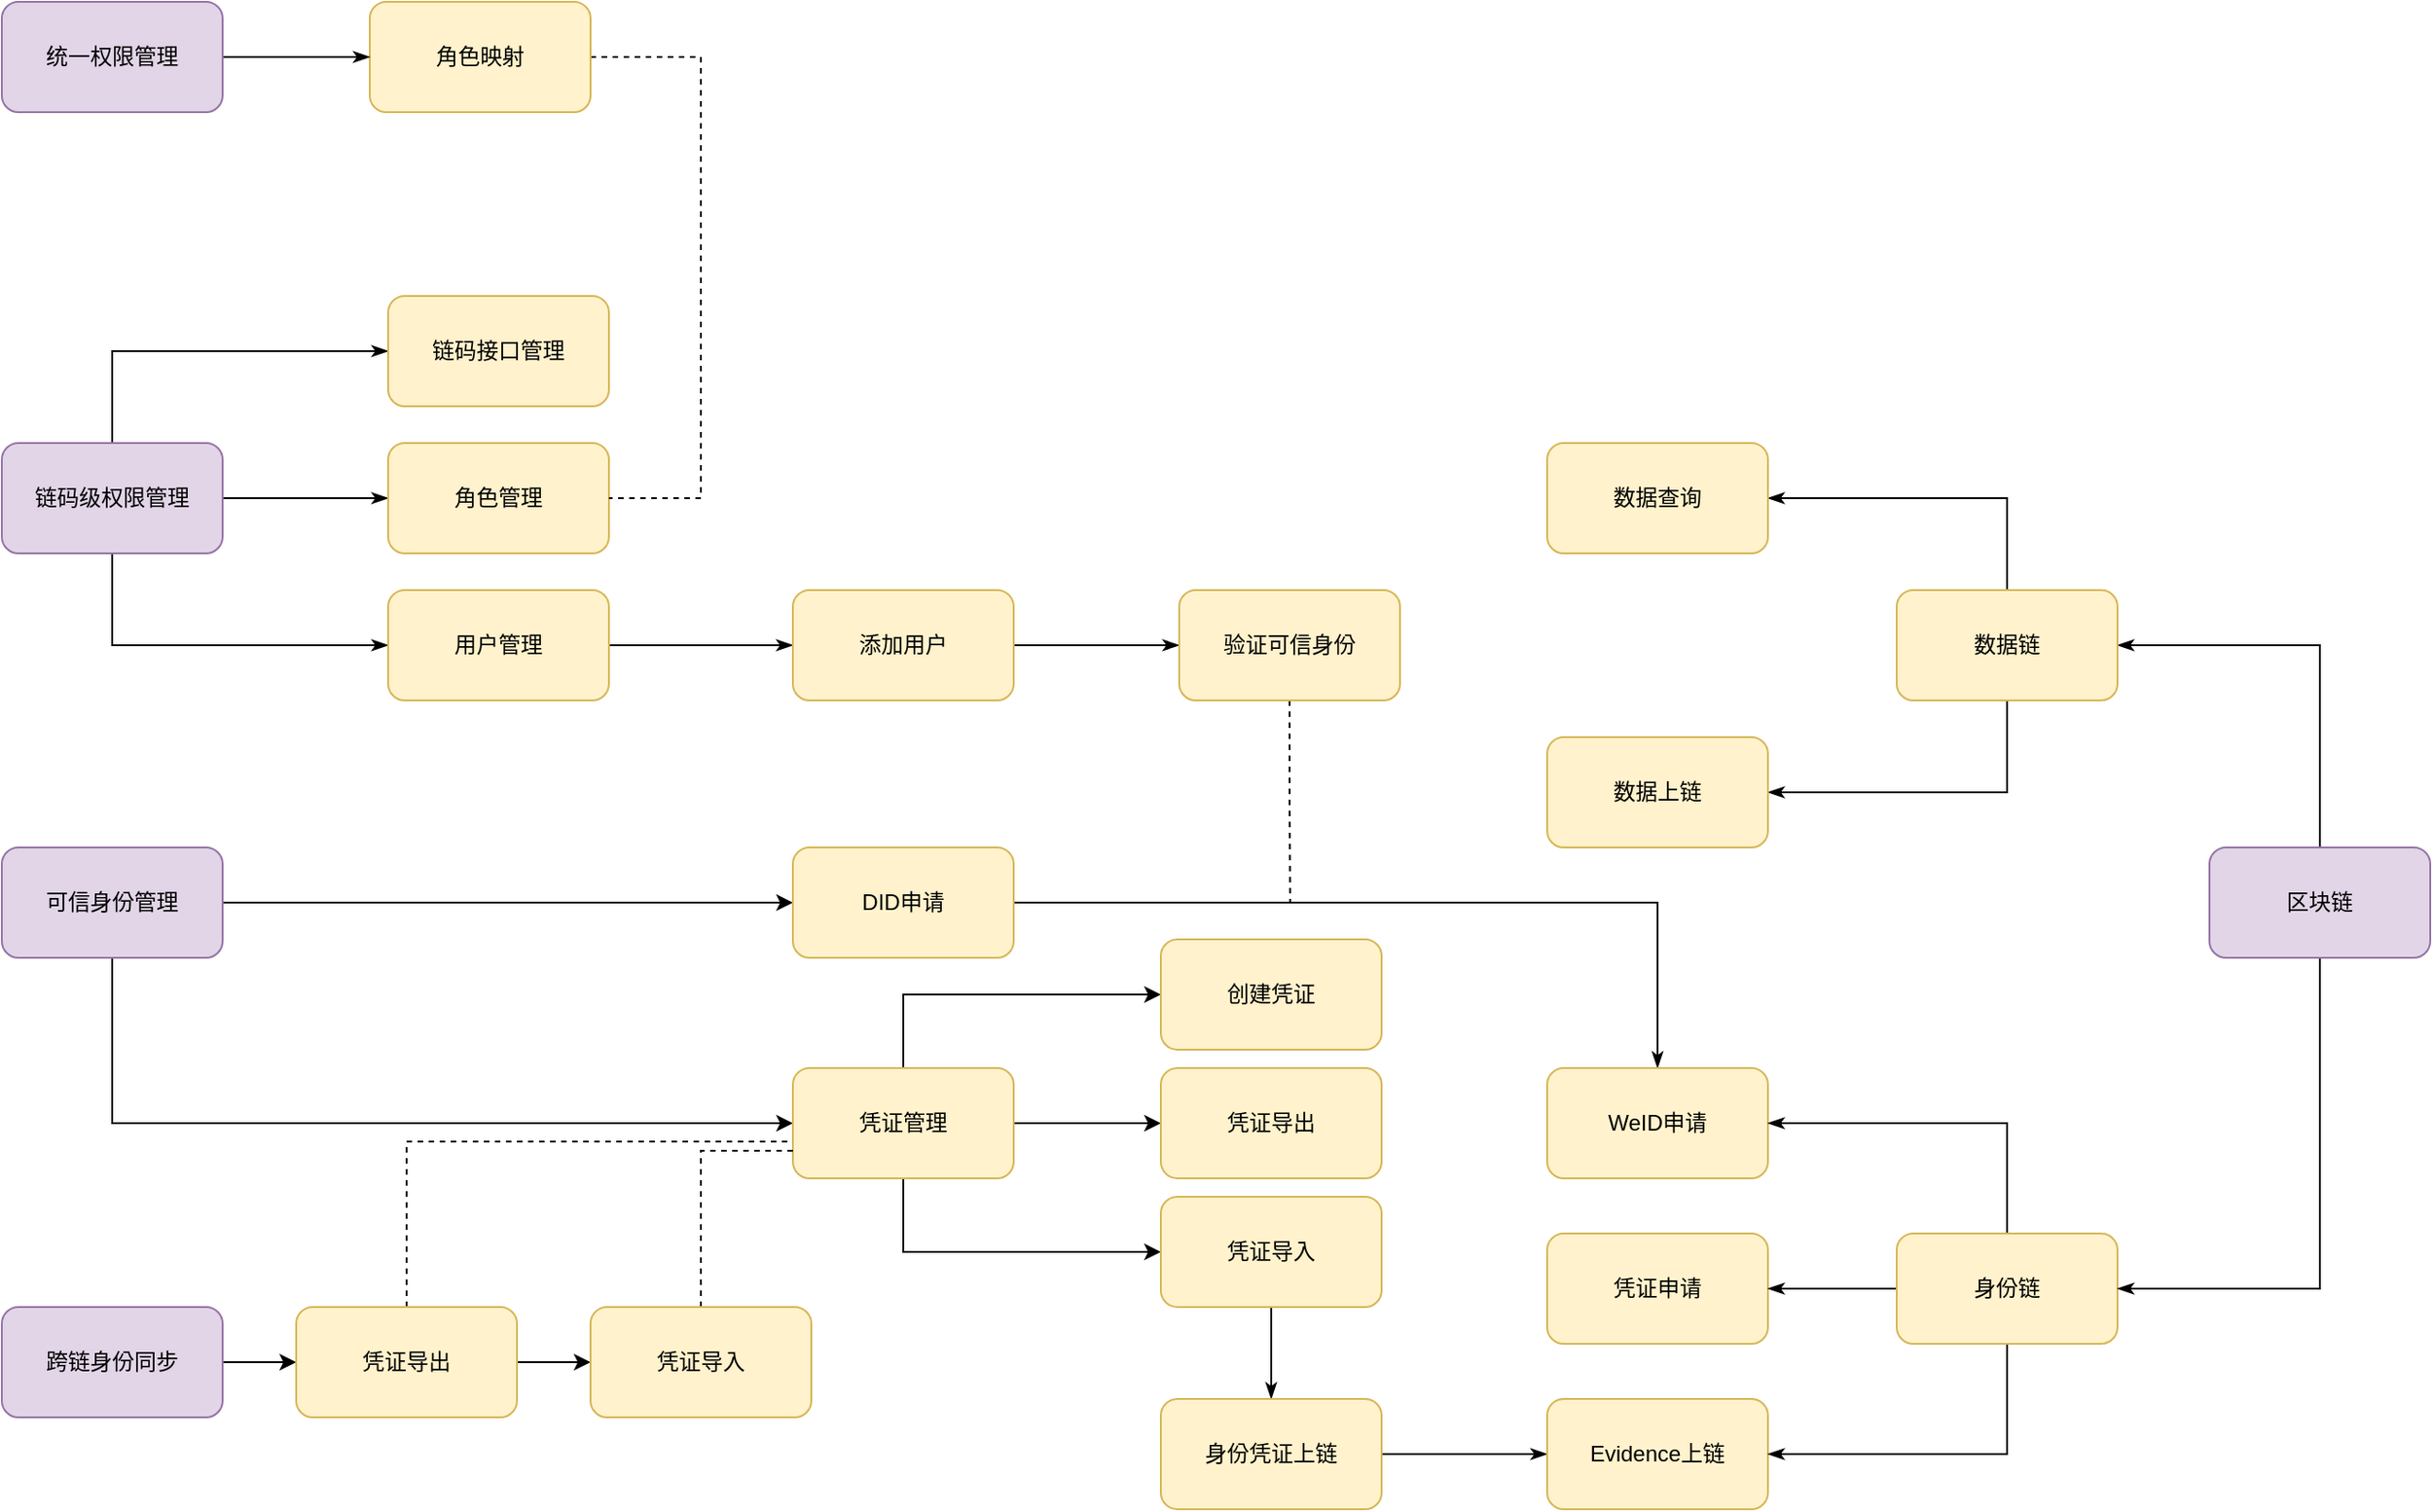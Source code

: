 <mxfile version="17.4.2" type="github"><diagram id="C2HOs0oel1egpfWLRo1f" name="Page-1"><mxGraphModel dx="1860" dy="2358" grid="1" gridSize="10" guides="1" tooltips="1" connect="1" arrows="1" fold="1" page="1" pageScale="1" pageWidth="827" pageHeight="1169" math="0" shadow="0"><root><mxCell id="0"/><mxCell id="1" parent="0"/><mxCell id="s45ArTEd5eMBH8DryxPv-13" style="edgeStyle=orthogonalEdgeStyle;rounded=0;orthogonalLoop=1;jettySize=auto;html=1;exitX=0.5;exitY=1;exitDx=0;exitDy=0;entryX=0;entryY=0.5;entryDx=0;entryDy=0;" edge="1" parent="1" source="s45ArTEd5eMBH8DryxPv-1" target="s45ArTEd5eMBH8DryxPv-5"><mxGeometry relative="1" as="geometry"/></mxCell><mxCell id="s45ArTEd5eMBH8DryxPv-14" style="edgeStyle=orthogonalEdgeStyle;rounded=0;orthogonalLoop=1;jettySize=auto;html=1;exitX=1;exitY=0.5;exitDx=0;exitDy=0;" edge="1" parent="1" source="s45ArTEd5eMBH8DryxPv-1" target="s45ArTEd5eMBH8DryxPv-4"><mxGeometry relative="1" as="geometry"/></mxCell><mxCell id="s45ArTEd5eMBH8DryxPv-1" value="可信身份管理" style="rounded=1;whiteSpace=wrap;html=1;fillColor=#e1d5e7;strokeColor=#9673a6;" vertex="1" parent="1"><mxGeometry x="80" y="200" width="120" height="60" as="geometry"/></mxCell><mxCell id="s45ArTEd5eMBH8DryxPv-34" style="edgeStyle=orthogonalEdgeStyle;rounded=0;orthogonalLoop=1;jettySize=auto;html=1;exitX=1;exitY=0.5;exitDx=0;exitDy=0;endArrow=classicThin;endFill=1;" edge="1" parent="1" source="s45ArTEd5eMBH8DryxPv-4" target="s45ArTEd5eMBH8DryxPv-27"><mxGeometry relative="1" as="geometry"/></mxCell><mxCell id="s45ArTEd5eMBH8DryxPv-4" value="DID申请" style="rounded=1;whiteSpace=wrap;html=1;fillColor=#fff2cc;strokeColor=#d6b656;" vertex="1" parent="1"><mxGeometry x="510" y="200" width="120" height="60" as="geometry"/></mxCell><mxCell id="s45ArTEd5eMBH8DryxPv-10" style="edgeStyle=orthogonalEdgeStyle;rounded=0;orthogonalLoop=1;jettySize=auto;html=1;exitX=0.5;exitY=0;exitDx=0;exitDy=0;entryX=0;entryY=0.5;entryDx=0;entryDy=0;" edge="1" parent="1" source="s45ArTEd5eMBH8DryxPv-5" target="s45ArTEd5eMBH8DryxPv-8"><mxGeometry relative="1" as="geometry"/></mxCell><mxCell id="s45ArTEd5eMBH8DryxPv-11" style="edgeStyle=orthogonalEdgeStyle;rounded=0;orthogonalLoop=1;jettySize=auto;html=1;exitX=1;exitY=0.5;exitDx=0;exitDy=0;entryX=0;entryY=0.5;entryDx=0;entryDy=0;" edge="1" parent="1" source="s45ArTEd5eMBH8DryxPv-5" target="s45ArTEd5eMBH8DryxPv-7"><mxGeometry relative="1" as="geometry"/></mxCell><mxCell id="s45ArTEd5eMBH8DryxPv-12" style="edgeStyle=orthogonalEdgeStyle;rounded=0;orthogonalLoop=1;jettySize=auto;html=1;exitX=0.5;exitY=1;exitDx=0;exitDy=0;entryX=0;entryY=0.5;entryDx=0;entryDy=0;" edge="1" parent="1" source="s45ArTEd5eMBH8DryxPv-5" target="s45ArTEd5eMBH8DryxPv-9"><mxGeometry relative="1" as="geometry"/></mxCell><mxCell id="s45ArTEd5eMBH8DryxPv-5" value="凭证管理" style="rounded=1;whiteSpace=wrap;html=1;fillColor=#fff2cc;strokeColor=#d6b656;" vertex="1" parent="1"><mxGeometry x="510" y="320" width="120" height="60" as="geometry"/></mxCell><mxCell id="s45ArTEd5eMBH8DryxPv-7" value="凭证导出" style="rounded=1;whiteSpace=wrap;html=1;fillColor=#fff2cc;strokeColor=#d6b656;" vertex="1" parent="1"><mxGeometry x="710" y="320" width="120" height="60" as="geometry"/></mxCell><mxCell id="s45ArTEd5eMBH8DryxPv-8" value="创建凭证" style="rounded=1;whiteSpace=wrap;html=1;fillColor=#fff2cc;strokeColor=#d6b656;" vertex="1" parent="1"><mxGeometry x="710" y="250" width="120" height="60" as="geometry"/></mxCell><mxCell id="s45ArTEd5eMBH8DryxPv-23" style="edgeStyle=orthogonalEdgeStyle;rounded=0;orthogonalLoop=1;jettySize=auto;html=1;exitX=0.5;exitY=1;exitDx=0;exitDy=0;entryX=0.5;entryY=0;entryDx=0;entryDy=0;endArrow=classicThin;endFill=1;" edge="1" parent="1" source="s45ArTEd5eMBH8DryxPv-9" target="s45ArTEd5eMBH8DryxPv-22"><mxGeometry relative="1" as="geometry"/></mxCell><mxCell id="s45ArTEd5eMBH8DryxPv-9" value="凭证导入" style="rounded=1;whiteSpace=wrap;html=1;fillColor=#fff2cc;strokeColor=#d6b656;" vertex="1" parent="1"><mxGeometry x="710" y="390" width="120" height="60" as="geometry"/></mxCell><mxCell id="s45ArTEd5eMBH8DryxPv-18" style="edgeStyle=orthogonalEdgeStyle;rounded=0;orthogonalLoop=1;jettySize=auto;html=1;exitX=1;exitY=0.5;exitDx=0;exitDy=0;entryX=0;entryY=0.5;entryDx=0;entryDy=0;" edge="1" parent="1" source="s45ArTEd5eMBH8DryxPv-15" target="s45ArTEd5eMBH8DryxPv-16"><mxGeometry relative="1" as="geometry"/></mxCell><mxCell id="s45ArTEd5eMBH8DryxPv-15" value="跨链身份同步" style="rounded=1;whiteSpace=wrap;html=1;fillColor=#e1d5e7;strokeColor=#9673a6;" vertex="1" parent="1"><mxGeometry x="80" y="450" width="120" height="60" as="geometry"/></mxCell><mxCell id="s45ArTEd5eMBH8DryxPv-19" style="edgeStyle=orthogonalEdgeStyle;rounded=0;orthogonalLoop=1;jettySize=auto;html=1;exitX=1;exitY=0.5;exitDx=0;exitDy=0;entryX=0;entryY=0.5;entryDx=0;entryDy=0;" edge="1" parent="1" source="s45ArTEd5eMBH8DryxPv-16" target="s45ArTEd5eMBH8DryxPv-17"><mxGeometry relative="1" as="geometry"/></mxCell><mxCell id="s45ArTEd5eMBH8DryxPv-20" style="edgeStyle=orthogonalEdgeStyle;rounded=0;orthogonalLoop=1;jettySize=auto;html=1;exitX=0.5;exitY=0;exitDx=0;exitDy=0;endArrow=none;endFill=0;dashed=1;" edge="1" parent="1" source="s45ArTEd5eMBH8DryxPv-16"><mxGeometry relative="1" as="geometry"><mxPoint x="510" y="360" as="targetPoint"/><Array as="points"><mxPoint x="300" y="360"/><mxPoint x="510" y="360"/></Array></mxGeometry></mxCell><mxCell id="s45ArTEd5eMBH8DryxPv-16" value="凭证导出" style="rounded=1;whiteSpace=wrap;html=1;fillColor=#fff2cc;strokeColor=#d6b656;" vertex="1" parent="1"><mxGeometry x="240" y="450" width="120" height="60" as="geometry"/></mxCell><mxCell id="s45ArTEd5eMBH8DryxPv-21" style="edgeStyle=orthogonalEdgeStyle;rounded=0;orthogonalLoop=1;jettySize=auto;html=1;exitX=0.5;exitY=0;exitDx=0;exitDy=0;entryX=0;entryY=0.75;entryDx=0;entryDy=0;dashed=1;endArrow=none;endFill=0;" edge="1" parent="1" source="s45ArTEd5eMBH8DryxPv-17" target="s45ArTEd5eMBH8DryxPv-5"><mxGeometry relative="1" as="geometry"/></mxCell><mxCell id="s45ArTEd5eMBH8DryxPv-17" value="凭证导入" style="rounded=1;whiteSpace=wrap;html=1;fillColor=#fff2cc;strokeColor=#d6b656;" vertex="1" parent="1"><mxGeometry x="400" y="450" width="120" height="60" as="geometry"/></mxCell><mxCell id="s45ArTEd5eMBH8DryxPv-25" style="edgeStyle=orthogonalEdgeStyle;rounded=0;orthogonalLoop=1;jettySize=auto;html=1;exitX=1;exitY=0.5;exitDx=0;exitDy=0;entryX=0;entryY=0.5;entryDx=0;entryDy=0;endArrow=classicThin;endFill=1;" edge="1" parent="1" source="s45ArTEd5eMBH8DryxPv-22" target="s45ArTEd5eMBH8DryxPv-24"><mxGeometry relative="1" as="geometry"/></mxCell><mxCell id="s45ArTEd5eMBH8DryxPv-22" value="身份凭证上链" style="rounded=1;whiteSpace=wrap;html=1;fillColor=#fff2cc;strokeColor=#d6b656;" vertex="1" parent="1"><mxGeometry x="710" y="500" width="120" height="60" as="geometry"/></mxCell><mxCell id="s45ArTEd5eMBH8DryxPv-24" value="Evidence上链" style="rounded=1;whiteSpace=wrap;html=1;fillColor=#fff2cc;strokeColor=#d6b656;" vertex="1" parent="1"><mxGeometry x="920" y="500" width="120" height="60" as="geometry"/></mxCell><mxCell id="s45ArTEd5eMBH8DryxPv-26" value="凭证申请" style="rounded=1;whiteSpace=wrap;html=1;fillColor=#fff2cc;strokeColor=#d6b656;" vertex="1" parent="1"><mxGeometry x="920" y="410" width="120" height="60" as="geometry"/></mxCell><mxCell id="s45ArTEd5eMBH8DryxPv-27" value="WeID申请" style="rounded=1;whiteSpace=wrap;html=1;fillColor=#fff2cc;strokeColor=#d6b656;" vertex="1" parent="1"><mxGeometry x="920" y="320" width="120" height="60" as="geometry"/></mxCell><mxCell id="s45ArTEd5eMBH8DryxPv-30" style="edgeStyle=orthogonalEdgeStyle;rounded=0;orthogonalLoop=1;jettySize=auto;html=1;exitX=0.5;exitY=1;exitDx=0;exitDy=0;entryX=1;entryY=0.5;entryDx=0;entryDy=0;endArrow=classicThin;endFill=1;" edge="1" parent="1" source="s45ArTEd5eMBH8DryxPv-28" target="s45ArTEd5eMBH8DryxPv-24"><mxGeometry relative="1" as="geometry"/></mxCell><mxCell id="s45ArTEd5eMBH8DryxPv-31" style="edgeStyle=orthogonalEdgeStyle;rounded=0;orthogonalLoop=1;jettySize=auto;html=1;exitX=0;exitY=0.5;exitDx=0;exitDy=0;entryX=1;entryY=0.5;entryDx=0;entryDy=0;endArrow=classicThin;endFill=1;" edge="1" parent="1" source="s45ArTEd5eMBH8DryxPv-28" target="s45ArTEd5eMBH8DryxPv-26"><mxGeometry relative="1" as="geometry"/></mxCell><mxCell id="s45ArTEd5eMBH8DryxPv-32" style="edgeStyle=orthogonalEdgeStyle;rounded=0;orthogonalLoop=1;jettySize=auto;html=1;exitX=0.5;exitY=0;exitDx=0;exitDy=0;entryX=1;entryY=0.5;entryDx=0;entryDy=0;endArrow=classicThin;endFill=1;" edge="1" parent="1" source="s45ArTEd5eMBH8DryxPv-28" target="s45ArTEd5eMBH8DryxPv-27"><mxGeometry relative="1" as="geometry"/></mxCell><mxCell id="s45ArTEd5eMBH8DryxPv-28" value="身份链" style="rounded=1;whiteSpace=wrap;html=1;fillColor=#fff2cc;strokeColor=#d6b656;" vertex="1" parent="1"><mxGeometry x="1110" y="410" width="120" height="60" as="geometry"/></mxCell><mxCell id="s45ArTEd5eMBH8DryxPv-33" style="edgeStyle=orthogonalEdgeStyle;rounded=0;orthogonalLoop=1;jettySize=auto;html=1;exitX=0.5;exitY=1;exitDx=0;exitDy=0;entryX=1;entryY=0.5;entryDx=0;entryDy=0;endArrow=classicThin;endFill=1;" edge="1" parent="1" source="s45ArTEd5eMBH8DryxPv-29" target="s45ArTEd5eMBH8DryxPv-28"><mxGeometry relative="1" as="geometry"/></mxCell><mxCell id="s45ArTEd5eMBH8DryxPv-54" style="edgeStyle=orthogonalEdgeStyle;rounded=0;orthogonalLoop=1;jettySize=auto;html=1;exitX=0.5;exitY=0;exitDx=0;exitDy=0;entryX=1;entryY=0.5;entryDx=0;entryDy=0;endArrow=classicThin;endFill=1;" edge="1" parent="1" source="s45ArTEd5eMBH8DryxPv-29" target="s45ArTEd5eMBH8DryxPv-51"><mxGeometry relative="1" as="geometry"/></mxCell><mxCell id="s45ArTEd5eMBH8DryxPv-29" value="区块链" style="rounded=1;whiteSpace=wrap;html=1;fillColor=#e1d5e7;strokeColor=#9673a6;" vertex="1" parent="1"><mxGeometry x="1280" y="200" width="120" height="60" as="geometry"/></mxCell><mxCell id="s45ArTEd5eMBH8DryxPv-40" style="edgeStyle=orthogonalEdgeStyle;rounded=0;orthogonalLoop=1;jettySize=auto;html=1;exitX=1;exitY=0.5;exitDx=0;exitDy=0;endArrow=classicThin;endFill=1;" edge="1" parent="1" source="s45ArTEd5eMBH8DryxPv-35" target="s45ArTEd5eMBH8DryxPv-37"><mxGeometry relative="1" as="geometry"/></mxCell><mxCell id="s45ArTEd5eMBH8DryxPv-41" style="edgeStyle=orthogonalEdgeStyle;rounded=0;orthogonalLoop=1;jettySize=auto;html=1;exitX=0.5;exitY=0;exitDx=0;exitDy=0;entryX=0;entryY=0.5;entryDx=0;entryDy=0;endArrow=classicThin;endFill=1;" edge="1" parent="1" source="s45ArTEd5eMBH8DryxPv-35" target="s45ArTEd5eMBH8DryxPv-38"><mxGeometry relative="1" as="geometry"/></mxCell><mxCell id="s45ArTEd5eMBH8DryxPv-42" style="edgeStyle=orthogonalEdgeStyle;rounded=0;orthogonalLoop=1;jettySize=auto;html=1;exitX=0.5;exitY=1;exitDx=0;exitDy=0;entryX=0;entryY=0.5;entryDx=0;entryDy=0;endArrow=classicThin;endFill=1;" edge="1" parent="1" source="s45ArTEd5eMBH8DryxPv-35" target="s45ArTEd5eMBH8DryxPv-36"><mxGeometry relative="1" as="geometry"/></mxCell><mxCell id="s45ArTEd5eMBH8DryxPv-35" value="链码级权限管理" style="rounded=1;whiteSpace=wrap;html=1;fillColor=#e1d5e7;strokeColor=#9673a6;" vertex="1" parent="1"><mxGeometry x="80" y="-20" width="120" height="60" as="geometry"/></mxCell><mxCell id="s45ArTEd5eMBH8DryxPv-44" style="edgeStyle=orthogonalEdgeStyle;rounded=0;orthogonalLoop=1;jettySize=auto;html=1;exitX=1;exitY=0.5;exitDx=0;exitDy=0;entryX=0;entryY=0.5;entryDx=0;entryDy=0;endArrow=classicThin;endFill=1;" edge="1" parent="1" source="s45ArTEd5eMBH8DryxPv-36" target="s45ArTEd5eMBH8DryxPv-43"><mxGeometry relative="1" as="geometry"/></mxCell><mxCell id="s45ArTEd5eMBH8DryxPv-36" value="用户管理" style="rounded=1;whiteSpace=wrap;html=1;fillColor=#fff2cc;strokeColor=#d6b656;" vertex="1" parent="1"><mxGeometry x="290" y="60" width="120" height="60" as="geometry"/></mxCell><mxCell id="s45ArTEd5eMBH8DryxPv-37" value="角色管理" style="rounded=1;whiteSpace=wrap;html=1;fillColor=#fff2cc;strokeColor=#d6b656;" vertex="1" parent="1"><mxGeometry x="290" y="-20" width="120" height="60" as="geometry"/></mxCell><mxCell id="s45ArTEd5eMBH8DryxPv-38" value="链码接口管理" style="rounded=1;whiteSpace=wrap;html=1;fillColor=#fff2cc;strokeColor=#d6b656;" vertex="1" parent="1"><mxGeometry x="290" y="-100" width="120" height="60" as="geometry"/></mxCell><mxCell id="s45ArTEd5eMBH8DryxPv-50" style="edgeStyle=orthogonalEdgeStyle;rounded=0;orthogonalLoop=1;jettySize=auto;html=1;exitX=1;exitY=0.5;exitDx=0;exitDy=0;entryX=1;entryY=0.5;entryDx=0;entryDy=0;dashed=1;endArrow=none;endFill=0;" edge="1" parent="1" source="s45ArTEd5eMBH8DryxPv-39" target="s45ArTEd5eMBH8DryxPv-37"><mxGeometry relative="1" as="geometry"><Array as="points"><mxPoint x="460" y="-230"/><mxPoint x="460" y="10"/></Array></mxGeometry></mxCell><mxCell id="s45ArTEd5eMBH8DryxPv-39" value="角色映射" style="rounded=1;whiteSpace=wrap;html=1;fillColor=#fff2cc;strokeColor=#d6b656;" vertex="1" parent="1"><mxGeometry x="280" y="-260" width="120" height="60" as="geometry"/></mxCell><mxCell id="s45ArTEd5eMBH8DryxPv-46" style="edgeStyle=orthogonalEdgeStyle;rounded=0;orthogonalLoop=1;jettySize=auto;html=1;exitX=1;exitY=0.5;exitDx=0;exitDy=0;endArrow=classicThin;endFill=1;" edge="1" parent="1" source="s45ArTEd5eMBH8DryxPv-43" target="s45ArTEd5eMBH8DryxPv-45"><mxGeometry relative="1" as="geometry"/></mxCell><mxCell id="s45ArTEd5eMBH8DryxPv-43" value="添加用户" style="rounded=1;whiteSpace=wrap;html=1;fillColor=#fff2cc;strokeColor=#d6b656;" vertex="1" parent="1"><mxGeometry x="510" y="60" width="120" height="60" as="geometry"/></mxCell><mxCell id="s45ArTEd5eMBH8DryxPv-47" style="edgeStyle=orthogonalEdgeStyle;rounded=0;orthogonalLoop=1;jettySize=auto;html=1;exitX=0.5;exitY=1;exitDx=0;exitDy=0;endArrow=none;endFill=0;dashed=1;" edge="1" parent="1" source="s45ArTEd5eMBH8DryxPv-45"><mxGeometry relative="1" as="geometry"><mxPoint x="780.304" y="230" as="targetPoint"/></mxGeometry></mxCell><mxCell id="s45ArTEd5eMBH8DryxPv-45" value="验证可信身份" style="rounded=1;whiteSpace=wrap;html=1;fillColor=#fff2cc;strokeColor=#d6b656;" vertex="1" parent="1"><mxGeometry x="720" y="60" width="120" height="60" as="geometry"/></mxCell><mxCell id="s45ArTEd5eMBH8DryxPv-49" style="edgeStyle=orthogonalEdgeStyle;rounded=0;orthogonalLoop=1;jettySize=auto;html=1;exitX=1;exitY=0.5;exitDx=0;exitDy=0;entryX=0;entryY=0.5;entryDx=0;entryDy=0;endArrow=classicThin;endFill=1;" edge="1" parent="1" source="s45ArTEd5eMBH8DryxPv-48" target="s45ArTEd5eMBH8DryxPv-39"><mxGeometry relative="1" as="geometry"/></mxCell><mxCell id="s45ArTEd5eMBH8DryxPv-48" value="统一权限管理" style="rounded=1;whiteSpace=wrap;html=1;fillColor=#e1d5e7;strokeColor=#9673a6;" vertex="1" parent="1"><mxGeometry x="80" y="-260" width="120" height="60" as="geometry"/></mxCell><mxCell id="s45ArTEd5eMBH8DryxPv-55" style="edgeStyle=orthogonalEdgeStyle;rounded=0;orthogonalLoop=1;jettySize=auto;html=1;exitX=0.5;exitY=0;exitDx=0;exitDy=0;entryX=1;entryY=0.5;entryDx=0;entryDy=0;endArrow=classicThin;endFill=1;" edge="1" parent="1" source="s45ArTEd5eMBH8DryxPv-51" target="s45ArTEd5eMBH8DryxPv-53"><mxGeometry relative="1" as="geometry"/></mxCell><mxCell id="s45ArTEd5eMBH8DryxPv-56" style="edgeStyle=orthogonalEdgeStyle;rounded=0;orthogonalLoop=1;jettySize=auto;html=1;exitX=0.5;exitY=1;exitDx=0;exitDy=0;entryX=1;entryY=0.5;entryDx=0;entryDy=0;endArrow=classicThin;endFill=1;" edge="1" parent="1" source="s45ArTEd5eMBH8DryxPv-51" target="s45ArTEd5eMBH8DryxPv-52"><mxGeometry relative="1" as="geometry"/></mxCell><mxCell id="s45ArTEd5eMBH8DryxPv-51" value="数据链" style="rounded=1;whiteSpace=wrap;html=1;fillColor=#fff2cc;strokeColor=#d6b656;" vertex="1" parent="1"><mxGeometry x="1110" y="60" width="120" height="60" as="geometry"/></mxCell><mxCell id="s45ArTEd5eMBH8DryxPv-52" value="数据上链" style="rounded=1;whiteSpace=wrap;html=1;fillColor=#fff2cc;strokeColor=#d6b656;" vertex="1" parent="1"><mxGeometry x="920" y="140" width="120" height="60" as="geometry"/></mxCell><mxCell id="s45ArTEd5eMBH8DryxPv-53" value="数据查询" style="rounded=1;whiteSpace=wrap;html=1;fillColor=#fff2cc;strokeColor=#d6b656;" vertex="1" parent="1"><mxGeometry x="920" y="-20" width="120" height="60" as="geometry"/></mxCell></root></mxGraphModel></diagram></mxfile>